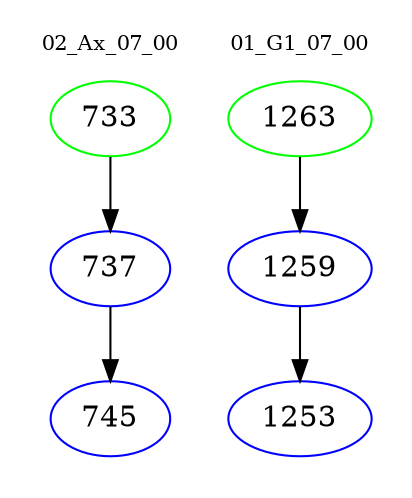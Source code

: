 digraph{
subgraph cluster_0 {
color = white
label = "02_Ax_07_00";
fontsize=10;
T0_733 [label="733", color="green"]
T0_733 -> T0_737 [color="black"]
T0_737 [label="737", color="blue"]
T0_737 -> T0_745 [color="black"]
T0_745 [label="745", color="blue"]
}
subgraph cluster_1 {
color = white
label = "01_G1_07_00";
fontsize=10;
T1_1263 [label="1263", color="green"]
T1_1263 -> T1_1259 [color="black"]
T1_1259 [label="1259", color="blue"]
T1_1259 -> T1_1253 [color="black"]
T1_1253 [label="1253", color="blue"]
}
}
